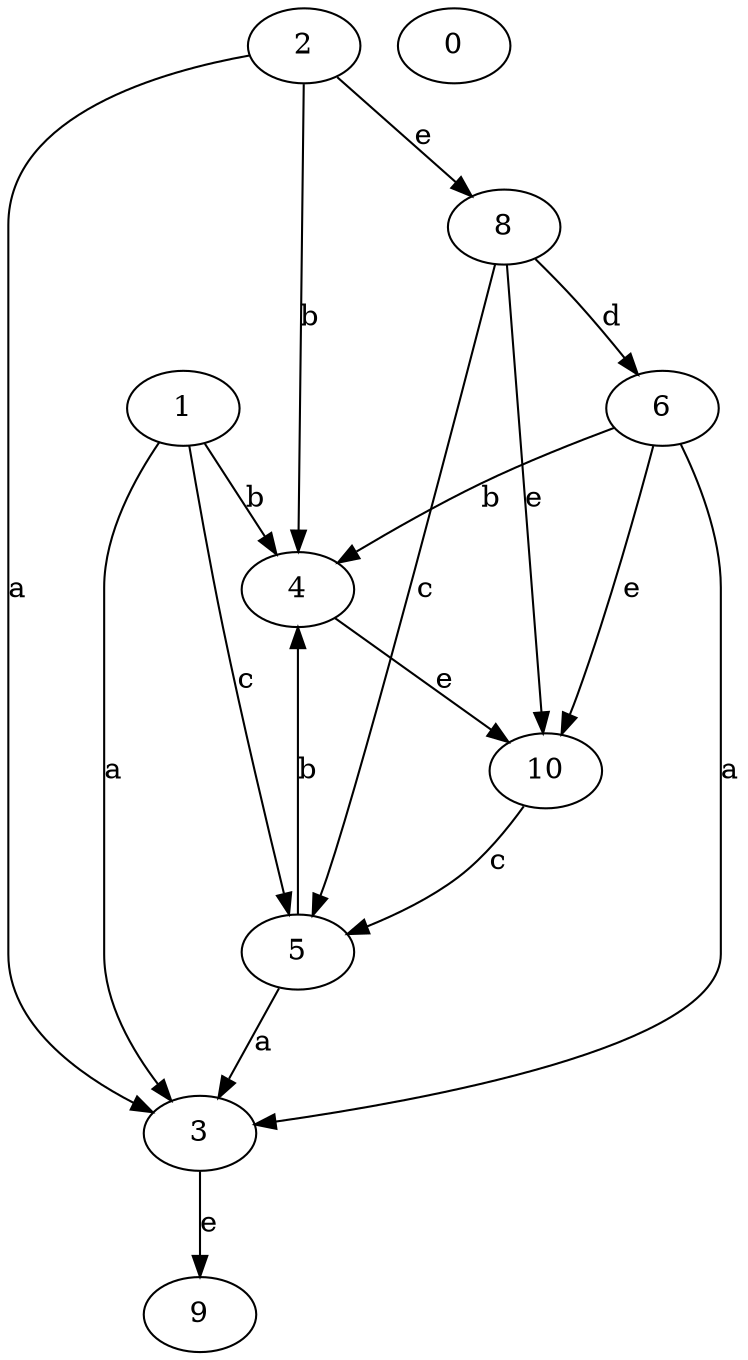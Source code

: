 strict digraph  {
1;
2;
3;
4;
5;
0;
6;
8;
9;
10;
1 -> 3  [label=a];
1 -> 4  [label=b];
1 -> 5  [label=c];
2 -> 3  [label=a];
2 -> 4  [label=b];
2 -> 8  [label=e];
3 -> 9  [label=e];
4 -> 10  [label=e];
5 -> 3  [label=a];
5 -> 4  [label=b];
6 -> 3  [label=a];
6 -> 4  [label=b];
6 -> 10  [label=e];
8 -> 5  [label=c];
8 -> 6  [label=d];
8 -> 10  [label=e];
10 -> 5  [label=c];
}
